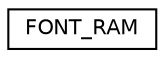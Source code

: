 digraph "Graphical Class Hierarchy"
{
  edge [fontname="Helvetica",fontsize="10",labelfontname="Helvetica",labelfontsize="10"];
  node [fontname="Helvetica",fontsize="10",shape=record];
  rankdir="LR";
  Node1 [label="FONT_RAM",height=0.2,width=0.4,color="black", fillcolor="white", style="filled",URL="$struct_f_o_n_t___r_a_m.html"];
}
